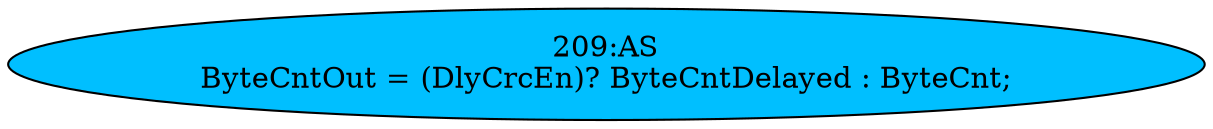 strict digraph "" {
	node [label="\N"];
	"209:AS"	 [ast="<pyverilog.vparser.ast.Assign object at 0x7f9a3ca40290>",
		def_var="['ByteCntOut']",
		fillcolor=deepskyblue,
		label="209:AS
ByteCntOut = (DlyCrcEn)? ByteCntDelayed : ByteCnt;",
		statements="[]",
		style=filled,
		typ=Assign,
		use_var="['DlyCrcEn', 'ByteCntDelayed', 'ByteCnt']"];
}

